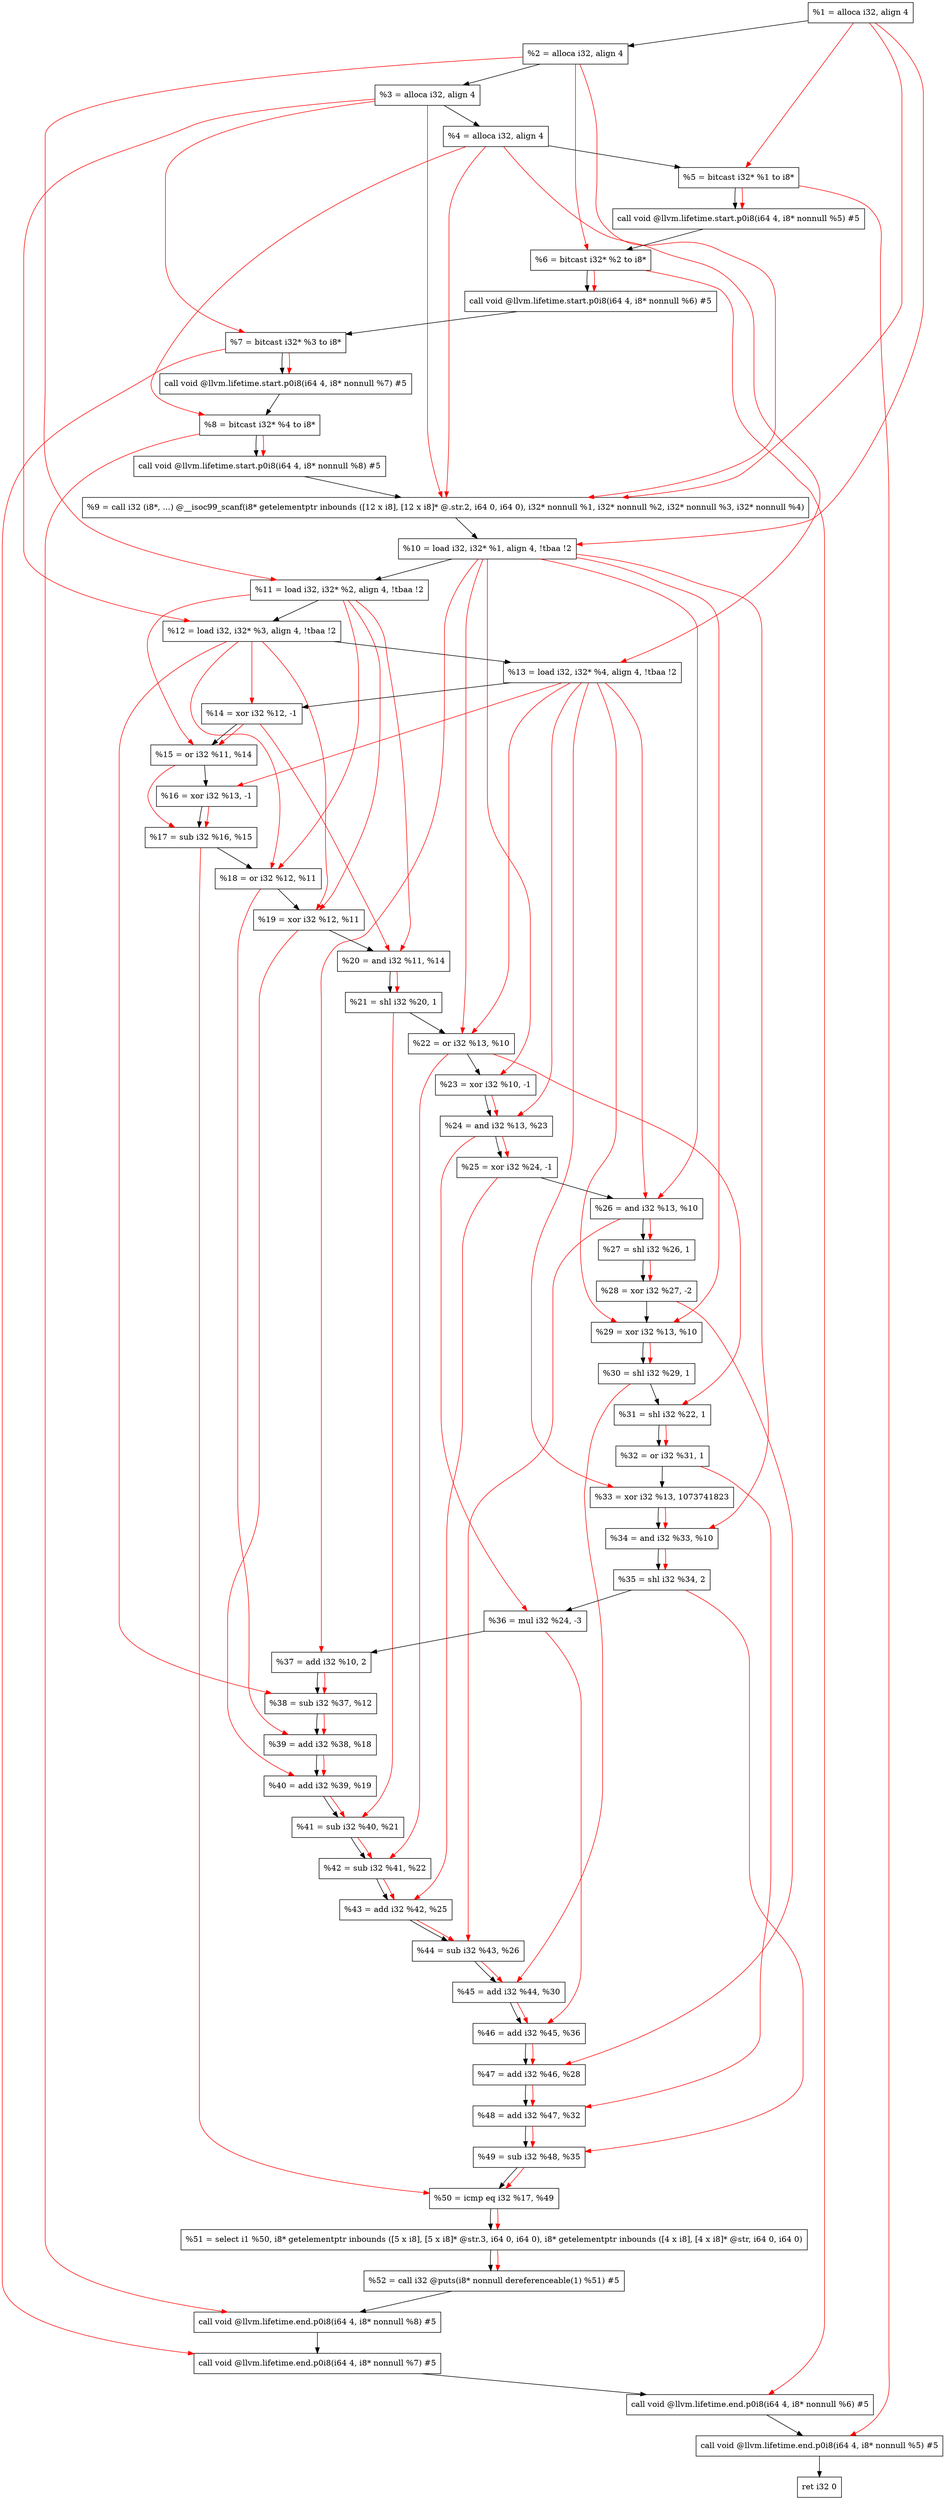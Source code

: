 digraph "DFG for'main' function" {
	Node0x1c47a18[shape=record, label="  %1 = alloca i32, align 4"];
	Node0x1c47a98[shape=record, label="  %2 = alloca i32, align 4"];
	Node0x1c47b28[shape=record, label="  %3 = alloca i32, align 4"];
	Node0x1c47b88[shape=record, label="  %4 = alloca i32, align 4"];
	Node0x1c47c38[shape=record, label="  %5 = bitcast i32* %1 to i8*"];
	Node0x1c48068[shape=record, label="  call void @llvm.lifetime.start.p0i8(i64 4, i8* nonnull %5) #5"];
	Node0x1c48148[shape=record, label="  %6 = bitcast i32* %2 to i8*"];
	Node0x1c48248[shape=record, label="  call void @llvm.lifetime.start.p0i8(i64 4, i8* nonnull %6) #5"];
	Node0x1c48308[shape=record, label="  %7 = bitcast i32* %3 to i8*"];
	Node0x1c483b8[shape=record, label="  call void @llvm.lifetime.start.p0i8(i64 4, i8* nonnull %7) #5"];
	Node0x1c48478[shape=record, label="  %8 = bitcast i32* %4 to i8*"];
	Node0x1c48528[shape=record, label="  call void @llvm.lifetime.start.p0i8(i64 4, i8* nonnull %8) #5"];
	Node0x1c42ac0[shape=record, label="  %9 = call i32 (i8*, ...) @__isoc99_scanf(i8* getelementptr inbounds ([12 x i8], [12 x i8]* @.str.2, i64 0, i64 0), i32* nonnull %1, i32* nonnull %2, i32* nonnull %3, i32* nonnull %4)"];
	Node0x1c48728[shape=record, label="  %10 = load i32, i32* %1, align 4, !tbaa !2"];
	Node0x1c49698[shape=record, label="  %11 = load i32, i32* %2, align 4, !tbaa !2"];
	Node0x1c49d08[shape=record, label="  %12 = load i32, i32* %3, align 4, !tbaa !2"];
	Node0x1c49d68[shape=record, label="  %13 = load i32, i32* %4, align 4, !tbaa !2"];
	Node0x1c49de0[shape=record, label="  %14 = xor i32 %12, -1"];
	Node0x1c49e50[shape=record, label="  %15 = or i32 %11, %14"];
	Node0x1c49ec0[shape=record, label="  %16 = xor i32 %13, -1"];
	Node0x1c49f30[shape=record, label="  %17 = sub i32 %16, %15"];
	Node0x1c49fa0[shape=record, label="  %18 = or i32 %12, %11"];
	Node0x1c4a010[shape=record, label="  %19 = xor i32 %12, %11"];
	Node0x1c4a080[shape=record, label="  %20 = and i32 %11, %14"];
	Node0x1c4a0f0[shape=record, label="  %21 = shl i32 %20, 1"];
	Node0x1c4a160[shape=record, label="  %22 = or i32 %13, %10"];
	Node0x1c4a1d0[shape=record, label="  %23 = xor i32 %10, -1"];
	Node0x1c4a240[shape=record, label="  %24 = and i32 %13, %23"];
	Node0x1c4a2b0[shape=record, label="  %25 = xor i32 %24, -1"];
	Node0x1c4a320[shape=record, label="  %26 = and i32 %13, %10"];
	Node0x1c4a390[shape=record, label="  %27 = shl i32 %26, 1"];
	Node0x1c4a400[shape=record, label="  %28 = xor i32 %27, -2"];
	Node0x1c4a470[shape=record, label="  %29 = xor i32 %13, %10"];
	Node0x1c4a4e0[shape=record, label="  %30 = shl i32 %29, 1"];
	Node0x1c4a550[shape=record, label="  %31 = shl i32 %22, 1"];
	Node0x1c4a5c0[shape=record, label="  %32 = or i32 %31, 1"];
	Node0x1c4a630[shape=record, label="  %33 = xor i32 %13, 1073741823"];
	Node0x1c4a6a0[shape=record, label="  %34 = and i32 %33, %10"];
	Node0x1c4a710[shape=record, label="  %35 = shl i32 %34, 2"];
	Node0x1c4a780[shape=record, label="  %36 = mul i32 %24, -3"];
	Node0x1c4a7f0[shape=record, label="  %37 = add i32 %10, 2"];
	Node0x1c4a860[shape=record, label="  %38 = sub i32 %37, %12"];
	Node0x1c4a8d0[shape=record, label="  %39 = add i32 %38, %18"];
	Node0x1c4a940[shape=record, label="  %40 = add i32 %39, %19"];
	Node0x1c4a9b0[shape=record, label="  %41 = sub i32 %40, %21"];
	Node0x1c4aa20[shape=record, label="  %42 = sub i32 %41, %22"];
	Node0x1c4aa90[shape=record, label="  %43 = add i32 %42, %25"];
	Node0x1c4ab00[shape=record, label="  %44 = sub i32 %43, %26"];
	Node0x1c4ab70[shape=record, label="  %45 = add i32 %44, %30"];
	Node0x1c4abe0[shape=record, label="  %46 = add i32 %45, %36"];
	Node0x1c4ac50[shape=record, label="  %47 = add i32 %46, %28"];
	Node0x1c4acc0[shape=record, label="  %48 = add i32 %47, %32"];
	Node0x1c4ad30[shape=record, label="  %49 = sub i32 %48, %35"];
	Node0x1c4ada0[shape=record, label="  %50 = icmp eq i32 %17, %49"];
	Node0x1be78b8[shape=record, label="  %51 = select i1 %50, i8* getelementptr inbounds ([5 x i8], [5 x i8]* @str.3, i64 0, i64 0), i8* getelementptr inbounds ([4 x i8], [4 x i8]* @str, i64 0, i64 0)"];
	Node0x1c4ae30[shape=record, label="  %52 = call i32 @puts(i8* nonnull dereferenceable(1) %51) #5"];
	Node0x1c4b0d8[shape=record, label="  call void @llvm.lifetime.end.p0i8(i64 4, i8* nonnull %8) #5"];
	Node0x1c4b238[shape=record, label="  call void @llvm.lifetime.end.p0i8(i64 4, i8* nonnull %7) #5"];
	Node0x1c4b348[shape=record, label="  call void @llvm.lifetime.end.p0i8(i64 4, i8* nonnull %6) #5"];
	Node0x1c4b458[shape=record, label="  call void @llvm.lifetime.end.p0i8(i64 4, i8* nonnull %5) #5"];
	Node0x1c4b518[shape=record, label="  ret i32 0"];
	Node0x1c47a18 -> Node0x1c47a98;
	Node0x1c47a98 -> Node0x1c47b28;
	Node0x1c47b28 -> Node0x1c47b88;
	Node0x1c47b88 -> Node0x1c47c38;
	Node0x1c47c38 -> Node0x1c48068;
	Node0x1c48068 -> Node0x1c48148;
	Node0x1c48148 -> Node0x1c48248;
	Node0x1c48248 -> Node0x1c48308;
	Node0x1c48308 -> Node0x1c483b8;
	Node0x1c483b8 -> Node0x1c48478;
	Node0x1c48478 -> Node0x1c48528;
	Node0x1c48528 -> Node0x1c42ac0;
	Node0x1c42ac0 -> Node0x1c48728;
	Node0x1c48728 -> Node0x1c49698;
	Node0x1c49698 -> Node0x1c49d08;
	Node0x1c49d08 -> Node0x1c49d68;
	Node0x1c49d68 -> Node0x1c49de0;
	Node0x1c49de0 -> Node0x1c49e50;
	Node0x1c49e50 -> Node0x1c49ec0;
	Node0x1c49ec0 -> Node0x1c49f30;
	Node0x1c49f30 -> Node0x1c49fa0;
	Node0x1c49fa0 -> Node0x1c4a010;
	Node0x1c4a010 -> Node0x1c4a080;
	Node0x1c4a080 -> Node0x1c4a0f0;
	Node0x1c4a0f0 -> Node0x1c4a160;
	Node0x1c4a160 -> Node0x1c4a1d0;
	Node0x1c4a1d0 -> Node0x1c4a240;
	Node0x1c4a240 -> Node0x1c4a2b0;
	Node0x1c4a2b0 -> Node0x1c4a320;
	Node0x1c4a320 -> Node0x1c4a390;
	Node0x1c4a390 -> Node0x1c4a400;
	Node0x1c4a400 -> Node0x1c4a470;
	Node0x1c4a470 -> Node0x1c4a4e0;
	Node0x1c4a4e0 -> Node0x1c4a550;
	Node0x1c4a550 -> Node0x1c4a5c0;
	Node0x1c4a5c0 -> Node0x1c4a630;
	Node0x1c4a630 -> Node0x1c4a6a0;
	Node0x1c4a6a0 -> Node0x1c4a710;
	Node0x1c4a710 -> Node0x1c4a780;
	Node0x1c4a780 -> Node0x1c4a7f0;
	Node0x1c4a7f0 -> Node0x1c4a860;
	Node0x1c4a860 -> Node0x1c4a8d0;
	Node0x1c4a8d0 -> Node0x1c4a940;
	Node0x1c4a940 -> Node0x1c4a9b0;
	Node0x1c4a9b0 -> Node0x1c4aa20;
	Node0x1c4aa20 -> Node0x1c4aa90;
	Node0x1c4aa90 -> Node0x1c4ab00;
	Node0x1c4ab00 -> Node0x1c4ab70;
	Node0x1c4ab70 -> Node0x1c4abe0;
	Node0x1c4abe0 -> Node0x1c4ac50;
	Node0x1c4ac50 -> Node0x1c4acc0;
	Node0x1c4acc0 -> Node0x1c4ad30;
	Node0x1c4ad30 -> Node0x1c4ada0;
	Node0x1c4ada0 -> Node0x1be78b8;
	Node0x1be78b8 -> Node0x1c4ae30;
	Node0x1c4ae30 -> Node0x1c4b0d8;
	Node0x1c4b0d8 -> Node0x1c4b238;
	Node0x1c4b238 -> Node0x1c4b348;
	Node0x1c4b348 -> Node0x1c4b458;
	Node0x1c4b458 -> Node0x1c4b518;
edge [color=red]
	Node0x1c47a18 -> Node0x1c47c38;
	Node0x1c47c38 -> Node0x1c48068;
	Node0x1c47a98 -> Node0x1c48148;
	Node0x1c48148 -> Node0x1c48248;
	Node0x1c47b28 -> Node0x1c48308;
	Node0x1c48308 -> Node0x1c483b8;
	Node0x1c47b88 -> Node0x1c48478;
	Node0x1c48478 -> Node0x1c48528;
	Node0x1c47a18 -> Node0x1c42ac0;
	Node0x1c47a98 -> Node0x1c42ac0;
	Node0x1c47b28 -> Node0x1c42ac0;
	Node0x1c47b88 -> Node0x1c42ac0;
	Node0x1c47a18 -> Node0x1c48728;
	Node0x1c47a98 -> Node0x1c49698;
	Node0x1c47b28 -> Node0x1c49d08;
	Node0x1c47b88 -> Node0x1c49d68;
	Node0x1c49d08 -> Node0x1c49de0;
	Node0x1c49698 -> Node0x1c49e50;
	Node0x1c49de0 -> Node0x1c49e50;
	Node0x1c49d68 -> Node0x1c49ec0;
	Node0x1c49ec0 -> Node0x1c49f30;
	Node0x1c49e50 -> Node0x1c49f30;
	Node0x1c49d08 -> Node0x1c49fa0;
	Node0x1c49698 -> Node0x1c49fa0;
	Node0x1c49d08 -> Node0x1c4a010;
	Node0x1c49698 -> Node0x1c4a010;
	Node0x1c49698 -> Node0x1c4a080;
	Node0x1c49de0 -> Node0x1c4a080;
	Node0x1c4a080 -> Node0x1c4a0f0;
	Node0x1c49d68 -> Node0x1c4a160;
	Node0x1c48728 -> Node0x1c4a160;
	Node0x1c48728 -> Node0x1c4a1d0;
	Node0x1c49d68 -> Node0x1c4a240;
	Node0x1c4a1d0 -> Node0x1c4a240;
	Node0x1c4a240 -> Node0x1c4a2b0;
	Node0x1c49d68 -> Node0x1c4a320;
	Node0x1c48728 -> Node0x1c4a320;
	Node0x1c4a320 -> Node0x1c4a390;
	Node0x1c4a390 -> Node0x1c4a400;
	Node0x1c49d68 -> Node0x1c4a470;
	Node0x1c48728 -> Node0x1c4a470;
	Node0x1c4a470 -> Node0x1c4a4e0;
	Node0x1c4a160 -> Node0x1c4a550;
	Node0x1c4a550 -> Node0x1c4a5c0;
	Node0x1c49d68 -> Node0x1c4a630;
	Node0x1c4a630 -> Node0x1c4a6a0;
	Node0x1c48728 -> Node0x1c4a6a0;
	Node0x1c4a6a0 -> Node0x1c4a710;
	Node0x1c4a240 -> Node0x1c4a780;
	Node0x1c48728 -> Node0x1c4a7f0;
	Node0x1c4a7f0 -> Node0x1c4a860;
	Node0x1c49d08 -> Node0x1c4a860;
	Node0x1c4a860 -> Node0x1c4a8d0;
	Node0x1c49fa0 -> Node0x1c4a8d0;
	Node0x1c4a8d0 -> Node0x1c4a940;
	Node0x1c4a010 -> Node0x1c4a940;
	Node0x1c4a940 -> Node0x1c4a9b0;
	Node0x1c4a0f0 -> Node0x1c4a9b0;
	Node0x1c4a9b0 -> Node0x1c4aa20;
	Node0x1c4a160 -> Node0x1c4aa20;
	Node0x1c4aa20 -> Node0x1c4aa90;
	Node0x1c4a2b0 -> Node0x1c4aa90;
	Node0x1c4aa90 -> Node0x1c4ab00;
	Node0x1c4a320 -> Node0x1c4ab00;
	Node0x1c4ab00 -> Node0x1c4ab70;
	Node0x1c4a4e0 -> Node0x1c4ab70;
	Node0x1c4ab70 -> Node0x1c4abe0;
	Node0x1c4a780 -> Node0x1c4abe0;
	Node0x1c4abe0 -> Node0x1c4ac50;
	Node0x1c4a400 -> Node0x1c4ac50;
	Node0x1c4ac50 -> Node0x1c4acc0;
	Node0x1c4a5c0 -> Node0x1c4acc0;
	Node0x1c4acc0 -> Node0x1c4ad30;
	Node0x1c4a710 -> Node0x1c4ad30;
	Node0x1c49f30 -> Node0x1c4ada0;
	Node0x1c4ad30 -> Node0x1c4ada0;
	Node0x1c4ada0 -> Node0x1be78b8;
	Node0x1be78b8 -> Node0x1c4ae30;
	Node0x1c48478 -> Node0x1c4b0d8;
	Node0x1c48308 -> Node0x1c4b238;
	Node0x1c48148 -> Node0x1c4b348;
	Node0x1c47c38 -> Node0x1c4b458;
}
